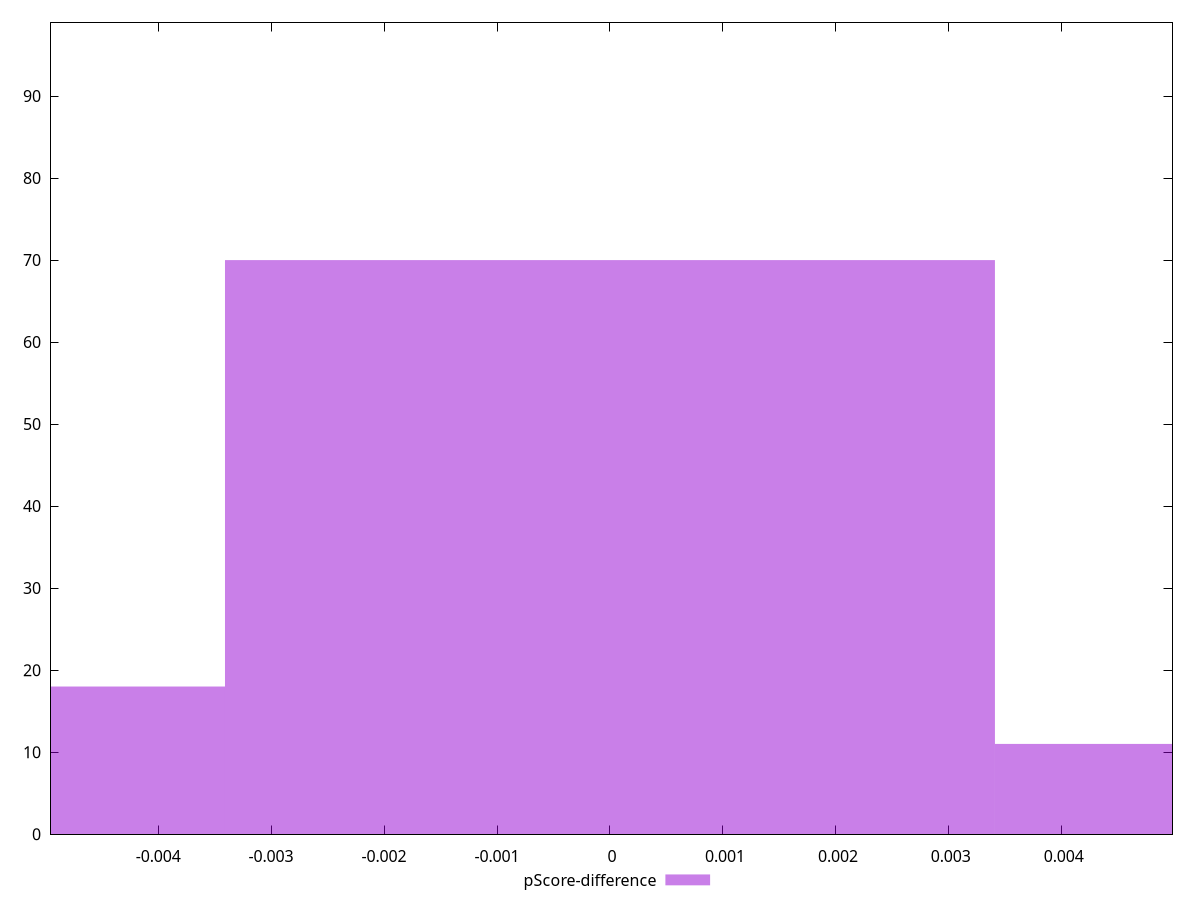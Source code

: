 reset

$pScoreDifference <<EOF
0 70
-0.006816237553728603 18
0.006816237553728603 11
EOF

set key outside below
set boxwidth 0.006816237553728603
set xrange [-0.004957321840458273:0.0049801123624851895]
set yrange [0:99]
set trange [0:99]
set style fill transparent solid 0.5 noborder
set terminal svg size 640, 490 enhanced background rgb 'white'
set output "reports/report_00027_2021-02-24T12-40-31.850Z/speed-index/samples/card/pScore-difference/histogram.svg"

plot $pScoreDifference title "pScore-difference" with boxes

reset

